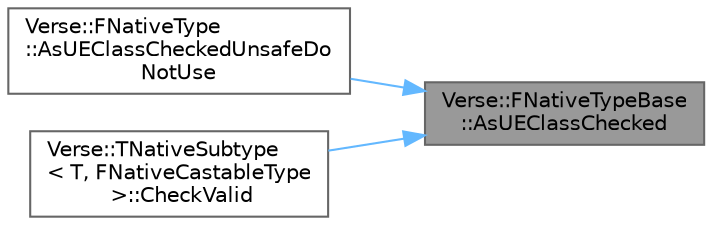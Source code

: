 digraph "Verse::FNativeTypeBase::AsUEClassChecked"
{
 // INTERACTIVE_SVG=YES
 // LATEX_PDF_SIZE
  bgcolor="transparent";
  edge [fontname=Helvetica,fontsize=10,labelfontname=Helvetica,labelfontsize=10];
  node [fontname=Helvetica,fontsize=10,shape=box,height=0.2,width=0.4];
  rankdir="RL";
  Node1 [id="Node000001",label="Verse::FNativeTypeBase\l::AsUEClassChecked",height=0.2,width=0.4,color="gray40", fillcolor="grey60", style="filled", fontcolor="black",tooltip=" "];
  Node1 -> Node2 [id="edge1_Node000001_Node000002",dir="back",color="steelblue1",style="solid",tooltip=" "];
  Node2 [id="Node000002",label="Verse::FNativeType\l::AsUEClassCheckedUnsafeDo\lNotUse",height=0.2,width=0.4,color="grey40", fillcolor="white", style="filled",URL="$df/db5/classVerse_1_1FNativeType.html#a8481ad27690ddb51e531c847b70825b6",tooltip=" "];
  Node1 -> Node3 [id="edge2_Node000001_Node000003",dir="back",color="steelblue1",style="solid",tooltip=" "];
  Node3 [id="Node000003",label="Verse::TNativeSubtype\l\< T, FNativeCastableType\l \>::CheckValid",height=0.2,width=0.4,color="grey40", fillcolor="white", style="filled",URL="$d4/de2/classVerse_1_1TNativeSubtype.html#a3209129483df90ae11d1b52b0c87808d",tooltip=" "];
}
